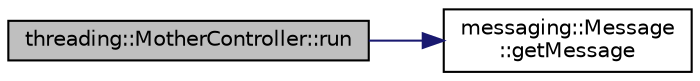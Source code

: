 digraph "threading::MotherController::run"
{
 // LATEX_PDF_SIZE
  edge [fontname="Helvetica",fontsize="10",labelfontname="Helvetica",labelfontsize="10"];
  node [fontname="Helvetica",fontsize="10",shape=record];
  rankdir="LR";
  Node1 [label="threading::MotherController::run",height=0.2,width=0.4,color="black", fillcolor="grey75", style="filled", fontcolor="black",tooltip="This method will start running things. Generate child threads and communicate with them."];
  Node1 -> Node2 [color="midnightblue",fontsize="10",style="solid",fontname="Helvetica"];
  Node2 [label="messaging::Message\l::getMessage",height=0.2,width=0.4,color="black", fillcolor="white", style="filled",URL="$classmessaging_1_1_message.html#a10e3fe197efff8565232d7df23d8c19c",tooltip=" "];
}
